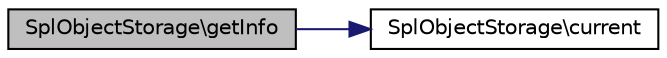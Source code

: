 digraph "SplObjectStorage\getInfo"
{
  edge [fontname="Helvetica",fontsize="10",labelfontname="Helvetica",labelfontsize="10"];
  node [fontname="Helvetica",fontsize="10",shape=record];
  rankdir="LR";
  Node1 [label="SplObjectStorage\\getInfo",height=0.2,width=0.4,color="black", fillcolor="grey75", style="filled" fontcolor="black"];
  Node1 -> Node2 [color="midnightblue",fontsize="10",style="solid",fontname="Helvetica"];
  Node2 [label="SplObjectStorage\\current",height=0.2,width=0.4,color="black", fillcolor="white", style="filled",URL="$classSplObjectStorage.html#a70990d07ca4670f281e96846b7bce3b7"];
}
